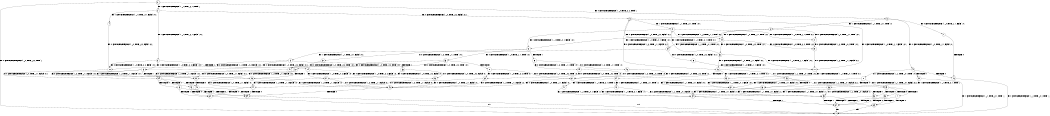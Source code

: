 digraph BCG {
size = "7, 10.5";
center = TRUE;
node [shape = circle];
0 [peripheries = 2];
0 -> 1 [label = "EX !0 !ATOMIC_EXCH_BRANCH (1, +0, TRUE, +0, 2, TRUE) !::"];
0 -> 2 [label = "EX !1 !ATOMIC_EXCH_BRANCH (1, +1, TRUE, +0, 1, TRUE) !::"];
0 -> 3 [label = "EX !0 !ATOMIC_EXCH_BRANCH (1, +0, TRUE, +0, 2, TRUE) !::"];
2 -> 4 [label = "EX !1 !ATOMIC_EXCH_BRANCH (1, +1, TRUE, +0, 1, FALSE) !:0:1:"];
2 -> 5 [label = "EX !0 !ATOMIC_EXCH_BRANCH (1, +0, TRUE, +0, 2, FALSE) !:0:1:"];
2 -> 6 [label = "EX !1 !ATOMIC_EXCH_BRANCH (1, +1, TRUE, +0, 1, FALSE) !:0:1:"];
3 -> 7 [label = "EX !0 !ATOMIC_EXCH_BRANCH (1, +0, TRUE, +1, 1, FALSE) !:0:"];
3 -> 8 [label = "EX !1 !ATOMIC_EXCH_BRANCH (1, +1, TRUE, +0, 1, TRUE) !:0:"];
3 -> 9 [label = "EX !0 !ATOMIC_EXCH_BRANCH (1, +0, TRUE, +1, 1, FALSE) !:0:"];
4 -> 10 [label = "EX !0 !ATOMIC_EXCH_BRANCH (1, +0, TRUE, +0, 2, FALSE) !:0:1:"];
5 -> 11 [label = "EX !0 !ATOMIC_EXCH_BRANCH (1, +0, TRUE, +1, 1, FALSE) !:0:1:"];
5 -> 12 [label = "EX !1 !ATOMIC_EXCH_BRANCH (1, +1, TRUE, +0, 1, TRUE) !:0:1:"];
5 -> 13 [label = "EX !0 !ATOMIC_EXCH_BRANCH (1, +0, TRUE, +1, 1, FALSE) !:0:1:"];
6 -> 10 [label = "EX !0 !ATOMIC_EXCH_BRANCH (1, +0, TRUE, +0, 2, FALSE) !:0:1:"];
6 -> 14 [label = "TERMINATE !1"];
6 -> 15 [label = "EX !0 !ATOMIC_EXCH_BRANCH (1, +0, TRUE, +0, 2, FALSE) !:0:1:"];
7 -> 16 [label = "TERMINATE !0"];
8 -> 17 [label = "EX !0 !ATOMIC_EXCH_BRANCH (1, +0, TRUE, +1, 1, TRUE) !:0:1:"];
8 -> 18 [label = "EX !1 !ATOMIC_EXCH_BRANCH (1, +1, TRUE, +0, 1, FALSE) !:0:1:"];
8 -> 19 [label = "EX !0 !ATOMIC_EXCH_BRANCH (1, +0, TRUE, +1, 1, TRUE) !:0:1:"];
9 -> 16 [label = "TERMINATE !0"];
9 -> 20 [label = "TERMINATE !0"];
9 -> 21 [label = "EX !1 !ATOMIC_EXCH_BRANCH (1, +1, TRUE, +0, 1, TRUE) !:0:"];
10 -> 22 [label = "EX !0 !ATOMIC_EXCH_BRANCH (1, +0, TRUE, +1, 1, FALSE) !:0:1:"];
11 -> 23 [label = "EX !1 !ATOMIC_EXCH_BRANCH (1, +1, TRUE, +0, 1, TRUE) !:0:1:"];
12 -> 17 [label = "EX !0 !ATOMIC_EXCH_BRANCH (1, +0, TRUE, +1, 1, TRUE) !:0:1:"];
12 -> 18 [label = "EX !1 !ATOMIC_EXCH_BRANCH (1, +1, TRUE, +0, 1, FALSE) !:0:1:"];
12 -> 19 [label = "EX !0 !ATOMIC_EXCH_BRANCH (1, +0, TRUE, +1, 1, TRUE) !:0:1:"];
13 -> 23 [label = "EX !1 !ATOMIC_EXCH_BRANCH (1, +1, TRUE, +0, 1, TRUE) !:0:1:"];
13 -> 24 [label = "TERMINATE !0"];
13 -> 25 [label = "EX !1 !ATOMIC_EXCH_BRANCH (1, +1, TRUE, +0, 1, TRUE) !:0:1:"];
14 -> 26 [label = "EX !0 !ATOMIC_EXCH_BRANCH (1, +0, TRUE, +0, 2, FALSE) !:0:"];
14 -> 27 [label = "EX !0 !ATOMIC_EXCH_BRANCH (1, +0, TRUE, +0, 2, FALSE) !:0:"];
15 -> 22 [label = "EX !0 !ATOMIC_EXCH_BRANCH (1, +0, TRUE, +1, 1, FALSE) !:0:1:"];
15 -> 28 [label = "TERMINATE !1"];
15 -> 29 [label = "EX !0 !ATOMIC_EXCH_BRANCH (1, +0, TRUE, +1, 1, FALSE) !:0:1:"];
16 -> 1 [label = "EX !1 !ATOMIC_EXCH_BRANCH (1, +1, TRUE, +0, 1, TRUE) !::"];
17 -> 30 [label = "EX !0 !ATOMIC_EXCH_BRANCH (1, +0, TRUE, +0, 2, TRUE) !:0:1:"];
18 -> 31 [label = "EX !0 !ATOMIC_EXCH_BRANCH (1, +0, TRUE, +1, 1, TRUE) !:0:1:"];
18 -> 32 [label = "TERMINATE !1"];
18 -> 33 [label = "EX !0 !ATOMIC_EXCH_BRANCH (1, +0, TRUE, +1, 1, TRUE) !:0:1:"];
19 -> 30 [label = "EX !0 !ATOMIC_EXCH_BRANCH (1, +0, TRUE, +0, 2, TRUE) !:0:1:"];
19 -> 34 [label = "EX !1 !ATOMIC_EXCH_BRANCH (1, +1, TRUE, +0, 1, TRUE) !:0:1:"];
19 -> 35 [label = "EX !0 !ATOMIC_EXCH_BRANCH (1, +0, TRUE, +0, 2, TRUE) !:0:1:"];
20 -> 1 [label = "EX !1 !ATOMIC_EXCH_BRANCH (1, +1, TRUE, +0, 1, TRUE) !::"];
20 -> 36 [label = "EX !1 !ATOMIC_EXCH_BRANCH (1, +1, TRUE, +0, 1, TRUE) !::"];
21 -> 37 [label = "EX !1 !ATOMIC_EXCH_BRANCH (1, +1, TRUE, +0, 1, FALSE) !:0:1:"];
21 -> 38 [label = "TERMINATE !0"];
21 -> 39 [label = "EX !1 !ATOMIC_EXCH_BRANCH (1, +1, TRUE, +0, 1, FALSE) !:0:1:"];
22 -> 40 [label = "TERMINATE !0"];
23 -> 37 [label = "EX !1 !ATOMIC_EXCH_BRANCH (1, +1, TRUE, +0, 1, FALSE) !:0:1:"];
24 -> 41 [label = "EX !1 !ATOMIC_EXCH_BRANCH (1, +1, TRUE, +0, 1, TRUE) !:1:"];
24 -> 42 [label = "EX !1 !ATOMIC_EXCH_BRANCH (1, +1, TRUE, +0, 1, TRUE) !:1:"];
25 -> 37 [label = "EX !1 !ATOMIC_EXCH_BRANCH (1, +1, TRUE, +0, 1, FALSE) !:0:1:"];
25 -> 38 [label = "TERMINATE !0"];
25 -> 39 [label = "EX !1 !ATOMIC_EXCH_BRANCH (1, +1, TRUE, +0, 1, FALSE) !:0:1:"];
26 -> 43 [label = "EX !0 !ATOMIC_EXCH_BRANCH (1, +0, TRUE, +1, 1, FALSE) !:0:"];
27 -> 43 [label = "EX !0 !ATOMIC_EXCH_BRANCH (1, +0, TRUE, +1, 1, FALSE) !:0:"];
27 -> 44 [label = "EX !0 !ATOMIC_EXCH_BRANCH (1, +0, TRUE, +1, 1, FALSE) !:0:"];
28 -> 43 [label = "EX !0 !ATOMIC_EXCH_BRANCH (1, +0, TRUE, +1, 1, FALSE) !:0:"];
28 -> 44 [label = "EX !0 !ATOMIC_EXCH_BRANCH (1, +0, TRUE, +1, 1, FALSE) !:0:"];
29 -> 40 [label = "TERMINATE !0"];
29 -> 45 [label = "TERMINATE !1"];
29 -> 46 [label = "TERMINATE !0"];
30 -> 11 [label = "EX !0 !ATOMIC_EXCH_BRANCH (1, +0, TRUE, +1, 1, FALSE) !:0:1:"];
31 -> 47 [label = "EX !0 !ATOMIC_EXCH_BRANCH (1, +0, TRUE, +0, 2, TRUE) !:0:1:"];
32 -> 48 [label = "EX !0 !ATOMIC_EXCH_BRANCH (1, +0, TRUE, +1, 1, TRUE) !:0:"];
32 -> 49 [label = "EX !0 !ATOMIC_EXCH_BRANCH (1, +0, TRUE, +1, 1, TRUE) !:0:"];
33 -> 47 [label = "EX !0 !ATOMIC_EXCH_BRANCH (1, +0, TRUE, +0, 2, TRUE) !:0:1:"];
33 -> 50 [label = "TERMINATE !1"];
33 -> 51 [label = "EX !0 !ATOMIC_EXCH_BRANCH (1, +0, TRUE, +0, 2, TRUE) !:0:1:"];
34 -> 52 [label = "EX !0 !ATOMIC_EXCH_BRANCH (1, +0, TRUE, +0, 2, FALSE) !:0:1:"];
34 -> 53 [label = "EX !1 !ATOMIC_EXCH_BRANCH (1, +1, TRUE, +0, 1, FALSE) !:0:1:"];
34 -> 5 [label = "EX !0 !ATOMIC_EXCH_BRANCH (1, +0, TRUE, +0, 2, FALSE) !:0:1:"];
35 -> 11 [label = "EX !0 !ATOMIC_EXCH_BRANCH (1, +0, TRUE, +1, 1, FALSE) !:0:1:"];
35 -> 12 [label = "EX !1 !ATOMIC_EXCH_BRANCH (1, +1, TRUE, +0, 1, TRUE) !:0:1:"];
35 -> 13 [label = "EX !0 !ATOMIC_EXCH_BRANCH (1, +0, TRUE, +1, 1, FALSE) !:0:1:"];
36 -> 54 [label = "EX !1 !ATOMIC_EXCH_BRANCH (1, +1, TRUE, +0, 1, FALSE) !:1:"];
36 -> 55 [label = "EX !1 !ATOMIC_EXCH_BRANCH (1, +1, TRUE, +0, 1, FALSE) !:1:"];
37 -> 56 [label = "TERMINATE !0"];
38 -> 54 [label = "EX !1 !ATOMIC_EXCH_BRANCH (1, +1, TRUE, +0, 1, FALSE) !:1:"];
38 -> 55 [label = "EX !1 !ATOMIC_EXCH_BRANCH (1, +1, TRUE, +0, 1, FALSE) !:1:"];
39 -> 56 [label = "TERMINATE !0"];
39 -> 57 [label = "TERMINATE !1"];
39 -> 58 [label = "TERMINATE !0"];
40 -> 59 [label = "TERMINATE !1"];
41 -> 54 [label = "EX !1 !ATOMIC_EXCH_BRANCH (1, +1, TRUE, +0, 1, FALSE) !:1:"];
42 -> 54 [label = "EX !1 !ATOMIC_EXCH_BRANCH (1, +1, TRUE, +0, 1, FALSE) !:1:"];
42 -> 55 [label = "EX !1 !ATOMIC_EXCH_BRANCH (1, +1, TRUE, +0, 1, FALSE) !:1:"];
43 -> 59 [label = "TERMINATE !0"];
44 -> 59 [label = "TERMINATE !0"];
44 -> 60 [label = "TERMINATE !0"];
45 -> 59 [label = "TERMINATE !0"];
45 -> 60 [label = "TERMINATE !0"];
46 -> 59 [label = "TERMINATE !1"];
46 -> 60 [label = "TERMINATE !1"];
47 -> 22 [label = "EX !0 !ATOMIC_EXCH_BRANCH (1, +0, TRUE, +1, 1, FALSE) !:0:1:"];
48 -> 61 [label = "EX !0 !ATOMIC_EXCH_BRANCH (1, +0, TRUE, +0, 2, TRUE) !:0:"];
49 -> 61 [label = "EX !0 !ATOMIC_EXCH_BRANCH (1, +0, TRUE, +0, 2, TRUE) !:0:"];
49 -> 62 [label = "EX !0 !ATOMIC_EXCH_BRANCH (1, +0, TRUE, +0, 2, TRUE) !:0:"];
50 -> 61 [label = "EX !0 !ATOMIC_EXCH_BRANCH (1, +0, TRUE, +0, 2, TRUE) !:0:"];
50 -> 62 [label = "EX !0 !ATOMIC_EXCH_BRANCH (1, +0, TRUE, +0, 2, TRUE) !:0:"];
51 -> 22 [label = "EX !0 !ATOMIC_EXCH_BRANCH (1, +0, TRUE, +1, 1, FALSE) !:0:1:"];
51 -> 28 [label = "TERMINATE !1"];
51 -> 29 [label = "EX !0 !ATOMIC_EXCH_BRANCH (1, +0, TRUE, +1, 1, FALSE) !:0:1:"];
52 -> 11 [label = "EX !0 !ATOMIC_EXCH_BRANCH (1, +0, TRUE, +1, 1, FALSE) !:0:1:"];
53 -> 10 [label = "EX !0 !ATOMIC_EXCH_BRANCH (1, +0, TRUE, +0, 2, FALSE) !:0:1:"];
53 -> 63 [label = "TERMINATE !1"];
53 -> 15 [label = "EX !0 !ATOMIC_EXCH_BRANCH (1, +0, TRUE, +0, 2, FALSE) !:0:1:"];
54 -> 64 [label = "TERMINATE !1"];
55 -> 64 [label = "TERMINATE !1"];
55 -> 65 [label = "TERMINATE !1"];
56 -> 64 [label = "TERMINATE !1"];
57 -> 64 [label = "TERMINATE !0"];
57 -> 65 [label = "TERMINATE !0"];
58 -> 64 [label = "TERMINATE !1"];
58 -> 65 [label = "TERMINATE !1"];
59 -> 1 [label = "exit"];
60 -> 1 [label = "exit"];
61 -> 43 [label = "EX !0 !ATOMIC_EXCH_BRANCH (1, +0, TRUE, +1, 1, FALSE) !:0:"];
62 -> 43 [label = "EX !0 !ATOMIC_EXCH_BRANCH (1, +0, TRUE, +1, 1, FALSE) !:0:"];
62 -> 44 [label = "EX !0 !ATOMIC_EXCH_BRANCH (1, +0, TRUE, +1, 1, FALSE) !:0:"];
63 -> 26 [label = "EX !0 !ATOMIC_EXCH_BRANCH (1, +0, TRUE, +0, 2, FALSE) !:0:"];
63 -> 27 [label = "EX !0 !ATOMIC_EXCH_BRANCH (1, +0, TRUE, +0, 2, FALSE) !:0:"];
64 -> 1 [label = "exit"];
65 -> 1 [label = "exit"];
}
